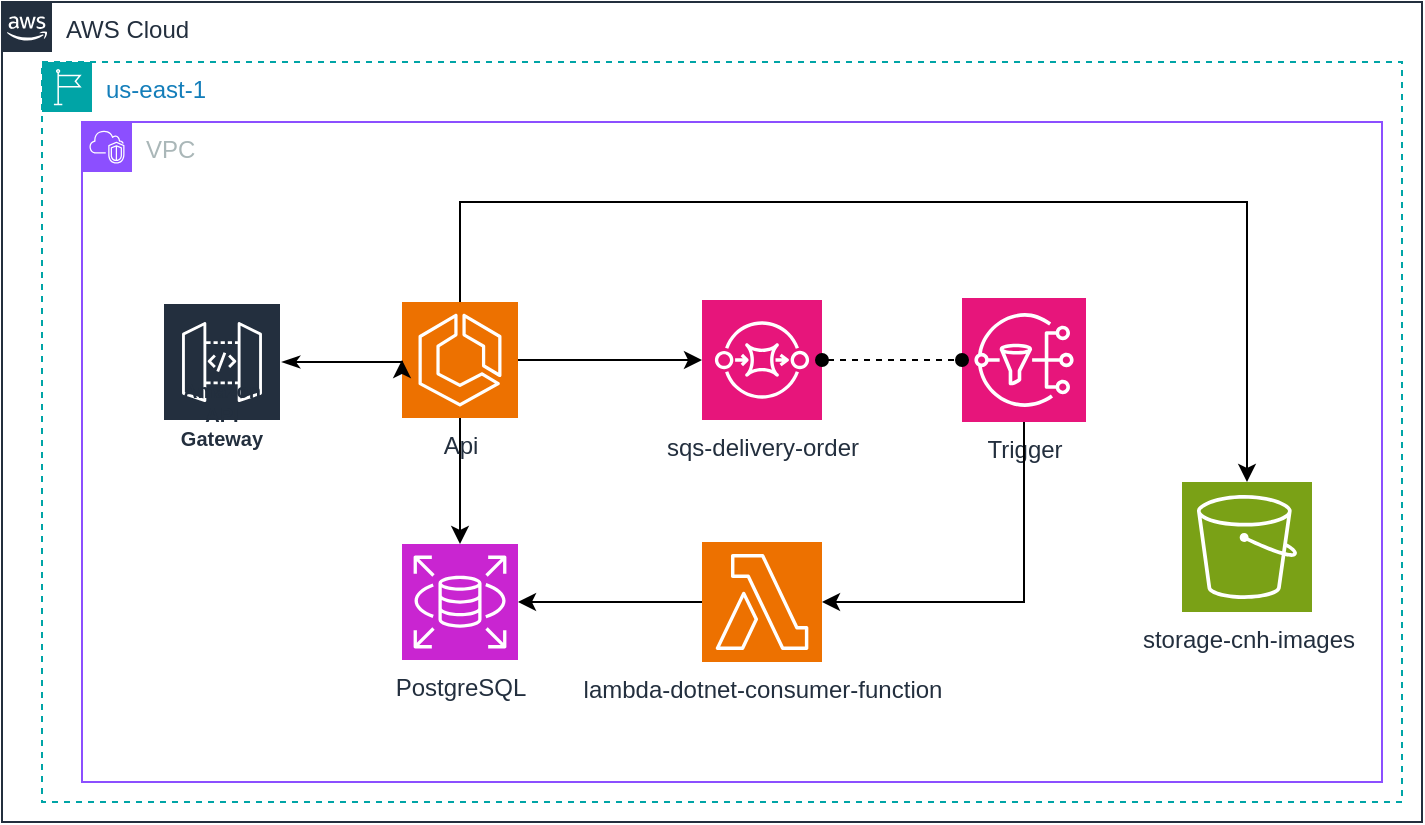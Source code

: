 <mxfile version="24.2.3" type="device">
  <diagram name="Page-1" id="CtqznWPGctGRpJmIKu28">
    <mxGraphModel dx="1434" dy="780" grid="1" gridSize="10" guides="1" tooltips="1" connect="1" arrows="1" fold="1" page="1" pageScale="1" pageWidth="850" pageHeight="1100" math="0" shadow="0">
      <root>
        <mxCell id="0" />
        <mxCell id="1" parent="0" />
        <mxCell id="iZcaGn3jkGGKrtvGumhL-3" value="AWS Cloud" style="points=[[0,0],[0.25,0],[0.5,0],[0.75,0],[1,0],[1,0.25],[1,0.5],[1,0.75],[1,1],[0.75,1],[0.5,1],[0.25,1],[0,1],[0,0.75],[0,0.5],[0,0.25]];outlineConnect=0;gradientColor=none;html=1;whiteSpace=wrap;fontSize=12;fontStyle=0;container=1;pointerEvents=0;collapsible=0;recursiveResize=0;shape=mxgraph.aws4.group;grIcon=mxgraph.aws4.group_aws_cloud_alt;strokeColor=#232F3E;fillColor=none;verticalAlign=top;align=left;spacingLeft=30;fontColor=#232F3E;dashed=0;" parent="1" vertex="1">
          <mxGeometry x="10" y="110" width="710" height="410" as="geometry" />
        </mxCell>
        <mxCell id="iZcaGn3jkGGKrtvGumhL-4" value="VPC" style="points=[[0,0],[0.25,0],[0.5,0],[0.75,0],[1,0],[1,0.25],[1,0.5],[1,0.75],[1,1],[0.75,1],[0.5,1],[0.25,1],[0,1],[0,0.75],[0,0.5],[0,0.25]];outlineConnect=0;gradientColor=none;html=1;whiteSpace=wrap;fontSize=12;fontStyle=0;container=1;pointerEvents=0;collapsible=0;recursiveResize=0;shape=mxgraph.aws4.group;grIcon=mxgraph.aws4.group_vpc2;strokeColor=#8C4FFF;fillColor=none;verticalAlign=top;align=left;spacingLeft=30;fontColor=#AAB7B8;dashed=0;" parent="iZcaGn3jkGGKrtvGumhL-3" vertex="1">
          <mxGeometry x="40" y="60" width="650" height="330" as="geometry" />
        </mxCell>
        <mxCell id="1VLS5kzNKsmugrQEiSK2-2" style="edgeStyle=orthogonalEdgeStyle;rounded=0;orthogonalLoop=1;jettySize=auto;html=1;" edge="1" parent="iZcaGn3jkGGKrtvGumhL-4" source="iZcaGn3jkGGKrtvGumhL-5" target="iZcaGn3jkGGKrtvGumhL-8">
          <mxGeometry relative="1" as="geometry" />
        </mxCell>
        <mxCell id="1VLS5kzNKsmugrQEiSK2-5" style="edgeStyle=orthogonalEdgeStyle;rounded=0;orthogonalLoop=1;jettySize=auto;html=1;" edge="1" parent="iZcaGn3jkGGKrtvGumhL-4" source="iZcaGn3jkGGKrtvGumhL-5" target="iZcaGn3jkGGKrtvGumhL-9">
          <mxGeometry relative="1" as="geometry" />
        </mxCell>
        <mxCell id="iZcaGn3jkGGKrtvGumhL-5" value="Api" style="sketch=0;points=[[0,0,0],[0.25,0,0],[0.5,0,0],[0.75,0,0],[1,0,0],[0,1,0],[0.25,1,0],[0.5,1,0],[0.75,1,0],[1,1,0],[0,0.25,0],[0,0.5,0],[0,0.75,0],[1,0.25,0],[1,0.5,0],[1,0.75,0]];outlineConnect=0;fontColor=#232F3E;fillColor=#ED7100;strokeColor=#ffffff;dashed=0;verticalLabelPosition=bottom;verticalAlign=top;align=center;html=1;fontSize=12;fontStyle=0;aspect=fixed;shape=mxgraph.aws4.resourceIcon;resIcon=mxgraph.aws4.ecs;" parent="iZcaGn3jkGGKrtvGumhL-4" vertex="1">
          <mxGeometry x="160" y="90" width="58" height="58" as="geometry" />
        </mxCell>
        <mxCell id="iZcaGn3jkGGKrtvGumhL-8" value="PostgreSQL" style="sketch=0;points=[[0,0,0],[0.25,0,0],[0.5,0,0],[0.75,0,0],[1,0,0],[0,1,0],[0.25,1,0],[0.5,1,0],[0.75,1,0],[1,1,0],[0,0.25,0],[0,0.5,0],[0,0.75,0],[1,0.25,0],[1,0.5,0],[1,0.75,0]];outlineConnect=0;fontColor=#232F3E;fillColor=#C925D1;strokeColor=#ffffff;dashed=0;verticalLabelPosition=bottom;verticalAlign=top;align=center;html=1;fontSize=12;fontStyle=0;aspect=fixed;shape=mxgraph.aws4.resourceIcon;resIcon=mxgraph.aws4.rds;" parent="iZcaGn3jkGGKrtvGumhL-4" vertex="1">
          <mxGeometry x="160" y="211" width="58" height="58" as="geometry" />
        </mxCell>
        <mxCell id="iZcaGn3jkGGKrtvGumhL-9" value="sqs-delivery-order" style="sketch=0;points=[[0,0,0],[0.25,0,0],[0.5,0,0],[0.75,0,0],[1,0,0],[0,1,0],[0.25,1,0],[0.5,1,0],[0.75,1,0],[1,1,0],[0,0.25,0],[0,0.5,0],[0,0.75,0],[1,0.25,0],[1,0.5,0],[1,0.75,0]];outlineConnect=0;fontColor=#232F3E;fillColor=#E7157B;strokeColor=#ffffff;dashed=0;verticalLabelPosition=bottom;verticalAlign=top;align=center;html=1;fontSize=12;fontStyle=0;aspect=fixed;shape=mxgraph.aws4.resourceIcon;resIcon=mxgraph.aws4.sqs;" parent="iZcaGn3jkGGKrtvGumhL-4" vertex="1">
          <mxGeometry x="310" y="89" width="60" height="60" as="geometry" />
        </mxCell>
        <mxCell id="iZcaGn3jkGGKrtvGumhL-10" value="Trigger" style="sketch=0;points=[[0,0,0],[0.25,0,0],[0.5,0,0],[0.75,0,0],[1,0,0],[0,1,0],[0.25,1,0],[0.5,1,0],[0.75,1,0],[1,1,0],[0,0.25,0],[0,0.5,0],[0,0.75,0],[1,0.25,0],[1,0.5,0],[1,0.75,0]];outlineConnect=0;fontColor=#232F3E;fillColor=#E7157B;strokeColor=#ffffff;dashed=0;verticalLabelPosition=bottom;verticalAlign=top;align=center;html=1;fontSize=12;fontStyle=0;aspect=fixed;shape=mxgraph.aws4.resourceIcon;resIcon=mxgraph.aws4.sns;" parent="iZcaGn3jkGGKrtvGumhL-4" vertex="1">
          <mxGeometry x="440" y="88" width="62" height="62" as="geometry" />
        </mxCell>
        <mxCell id="iZcaGn3jkGGKrtvGumhL-11" value="lambda-dotnet-consumer-function" style="sketch=0;points=[[0,0,0],[0.25,0,0],[0.5,0,0],[0.75,0,0],[1,0,0],[0,1,0],[0.25,1,0],[0.5,1,0],[0.75,1,0],[1,1,0],[0,0.25,0],[0,0.5,0],[0,0.75,0],[1,0.25,0],[1,0.5,0],[1,0.75,0]];outlineConnect=0;fontColor=#232F3E;fillColor=#ED7100;strokeColor=#ffffff;dashed=0;verticalLabelPosition=bottom;verticalAlign=top;align=center;html=1;fontSize=12;fontStyle=0;aspect=fixed;shape=mxgraph.aws4.resourceIcon;resIcon=mxgraph.aws4.lambda;" parent="iZcaGn3jkGGKrtvGumhL-4" vertex="1">
          <mxGeometry x="310" y="210" width="60" height="60" as="geometry" />
        </mxCell>
        <mxCell id="1VLS5kzNKsmugrQEiSK2-1" value="Amazon API Gateway" style="sketch=0;outlineConnect=0;fontColor=#232F3E;gradientColor=none;strokeColor=#ffffff;fillColor=#232F3E;dashed=0;verticalLabelPosition=middle;verticalAlign=bottom;align=center;html=1;whiteSpace=wrap;fontSize=10;fontStyle=1;spacing=3;shape=mxgraph.aws4.productIcon;prIcon=mxgraph.aws4.api_gateway;" vertex="1" parent="iZcaGn3jkGGKrtvGumhL-4">
          <mxGeometry x="40" y="90" width="60" height="78" as="geometry" />
        </mxCell>
        <mxCell id="1VLS5kzNKsmugrQEiSK2-4" style="edgeStyle=orthogonalEdgeStyle;rounded=0;orthogonalLoop=1;jettySize=auto;html=1;entryX=0;entryY=0.5;entryDx=0;entryDy=0;entryPerimeter=0;startArrow=classicThin;startFill=1;" edge="1" parent="iZcaGn3jkGGKrtvGumhL-4" source="1VLS5kzNKsmugrQEiSK2-1" target="iZcaGn3jkGGKrtvGumhL-5">
          <mxGeometry relative="1" as="geometry">
            <Array as="points">
              <mxPoint x="160" y="120" />
            </Array>
          </mxGeometry>
        </mxCell>
        <mxCell id="1VLS5kzNKsmugrQEiSK2-6" style="edgeStyle=orthogonalEdgeStyle;rounded=0;orthogonalLoop=1;jettySize=auto;html=1;entryX=0;entryY=0.5;entryDx=0;entryDy=0;entryPerimeter=0;dashed=1;startArrow=oval;startFill=1;endArrow=oval;endFill=1;" edge="1" parent="iZcaGn3jkGGKrtvGumhL-4" source="iZcaGn3jkGGKrtvGumhL-9" target="iZcaGn3jkGGKrtvGumhL-10">
          <mxGeometry relative="1" as="geometry" />
        </mxCell>
        <mxCell id="1VLS5kzNKsmugrQEiSK2-8" style="edgeStyle=orthogonalEdgeStyle;rounded=0;orthogonalLoop=1;jettySize=auto;html=1;entryX=1;entryY=0.5;entryDx=0;entryDy=0;entryPerimeter=0;" edge="1" parent="iZcaGn3jkGGKrtvGumhL-4" source="iZcaGn3jkGGKrtvGumhL-10" target="iZcaGn3jkGGKrtvGumhL-11">
          <mxGeometry relative="1" as="geometry">
            <Array as="points">
              <mxPoint x="471" y="240" />
            </Array>
          </mxGeometry>
        </mxCell>
        <mxCell id="1VLS5kzNKsmugrQEiSK2-9" style="edgeStyle=orthogonalEdgeStyle;rounded=0;orthogonalLoop=1;jettySize=auto;html=1;entryX=1;entryY=0.5;entryDx=0;entryDy=0;entryPerimeter=0;" edge="1" parent="iZcaGn3jkGGKrtvGumhL-4" source="iZcaGn3jkGGKrtvGumhL-11" target="iZcaGn3jkGGKrtvGumhL-8">
          <mxGeometry relative="1" as="geometry" />
        </mxCell>
        <mxCell id="1VLS5kzNKsmugrQEiSK2-10" value="us-east-1" style="points=[[0,0],[0.25,0],[0.5,0],[0.75,0],[1,0],[1,0.25],[1,0.5],[1,0.75],[1,1],[0.75,1],[0.5,1],[0.25,1],[0,1],[0,0.75],[0,0.5],[0,0.25]];outlineConnect=0;gradientColor=none;html=1;whiteSpace=wrap;fontSize=12;fontStyle=0;container=1;pointerEvents=0;collapsible=0;recursiveResize=0;shape=mxgraph.aws4.group;grIcon=mxgraph.aws4.group_region;strokeColor=#00A4A6;fillColor=none;verticalAlign=top;align=left;spacingLeft=30;fontColor=#147EBA;dashed=1;" vertex="1" parent="iZcaGn3jkGGKrtvGumhL-3">
          <mxGeometry x="20" y="30" width="680" height="370" as="geometry" />
        </mxCell>
        <mxCell id="1VLS5kzNKsmugrQEiSK2-11" value="storage-cnh-images" style="sketch=0;points=[[0,0,0],[0.25,0,0],[0.5,0,0],[0.75,0,0],[1,0,0],[0,1,0],[0.25,1,0],[0.5,1,0],[0.75,1,0],[1,1,0],[0,0.25,0],[0,0.5,0],[0,0.75,0],[1,0.25,0],[1,0.5,0],[1,0.75,0]];outlineConnect=0;fontColor=#232F3E;fillColor=#7AA116;strokeColor=#ffffff;dashed=0;verticalLabelPosition=bottom;verticalAlign=top;align=center;html=1;fontSize=12;fontStyle=0;aspect=fixed;shape=mxgraph.aws4.resourceIcon;resIcon=mxgraph.aws4.s3;" vertex="1" parent="1VLS5kzNKsmugrQEiSK2-10">
          <mxGeometry x="570" y="210" width="65" height="65" as="geometry" />
        </mxCell>
        <mxCell id="1VLS5kzNKsmugrQEiSK2-12" style="edgeStyle=orthogonalEdgeStyle;rounded=0;orthogonalLoop=1;jettySize=auto;html=1;entryX=0.5;entryY=0;entryDx=0;entryDy=0;entryPerimeter=0;" edge="1" parent="iZcaGn3jkGGKrtvGumhL-3" source="iZcaGn3jkGGKrtvGumhL-5" target="1VLS5kzNKsmugrQEiSK2-11">
          <mxGeometry relative="1" as="geometry">
            <Array as="points">
              <mxPoint x="229" y="100" />
              <mxPoint x="623" y="100" />
            </Array>
          </mxGeometry>
        </mxCell>
      </root>
    </mxGraphModel>
  </diagram>
</mxfile>
